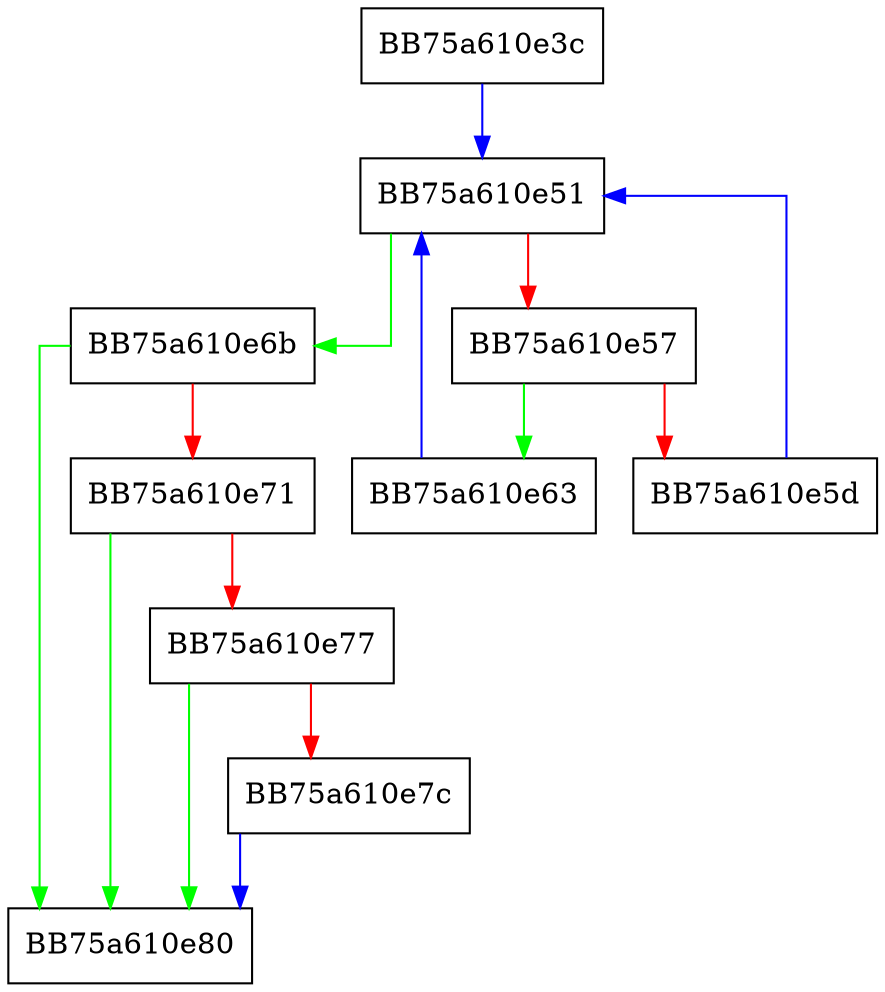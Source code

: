 digraph saveTEBAddr {
  node [shape="box"];
  graph [splines=ortho];
  BB75a610e3c -> BB75a610e51 [color="blue"];
  BB75a610e51 -> BB75a610e6b [color="green"];
  BB75a610e51 -> BB75a610e57 [color="red"];
  BB75a610e57 -> BB75a610e63 [color="green"];
  BB75a610e57 -> BB75a610e5d [color="red"];
  BB75a610e5d -> BB75a610e51 [color="blue"];
  BB75a610e63 -> BB75a610e51 [color="blue"];
  BB75a610e6b -> BB75a610e80 [color="green"];
  BB75a610e6b -> BB75a610e71 [color="red"];
  BB75a610e71 -> BB75a610e80 [color="green"];
  BB75a610e71 -> BB75a610e77 [color="red"];
  BB75a610e77 -> BB75a610e80 [color="green"];
  BB75a610e77 -> BB75a610e7c [color="red"];
  BB75a610e7c -> BB75a610e80 [color="blue"];
}